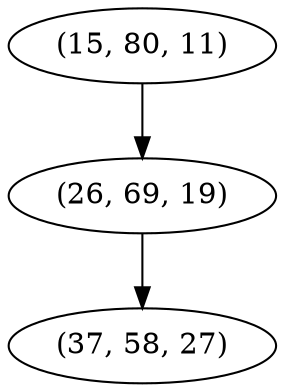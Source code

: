 digraph tree {
    "(15, 80, 11)";
    "(26, 69, 19)";
    "(37, 58, 27)";
    "(15, 80, 11)" -> "(26, 69, 19)";
    "(26, 69, 19)" -> "(37, 58, 27)";
}
